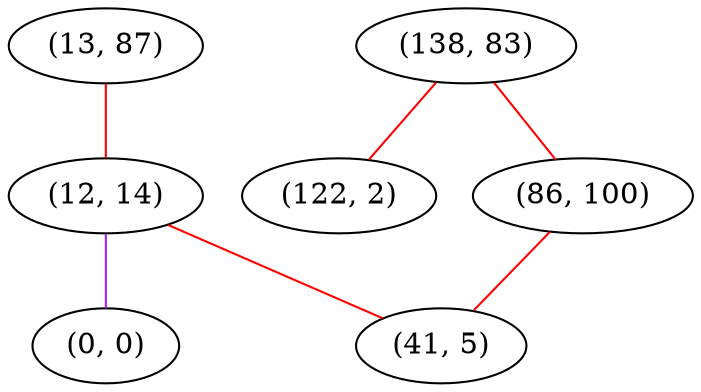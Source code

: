 graph "" {
"(13, 87)";
"(12, 14)";
"(138, 83)";
"(122, 2)";
"(86, 100)";
"(0, 0)";
"(41, 5)";
"(13, 87)" -- "(12, 14)"  [color=red, key=0, weight=1];
"(12, 14)" -- "(41, 5)"  [color=red, key=0, weight=1];
"(12, 14)" -- "(0, 0)"  [color=purple, key=0, weight=4];
"(138, 83)" -- "(86, 100)"  [color=red, key=0, weight=1];
"(138, 83)" -- "(122, 2)"  [color=red, key=0, weight=1];
"(86, 100)" -- "(41, 5)"  [color=red, key=0, weight=1];
}

